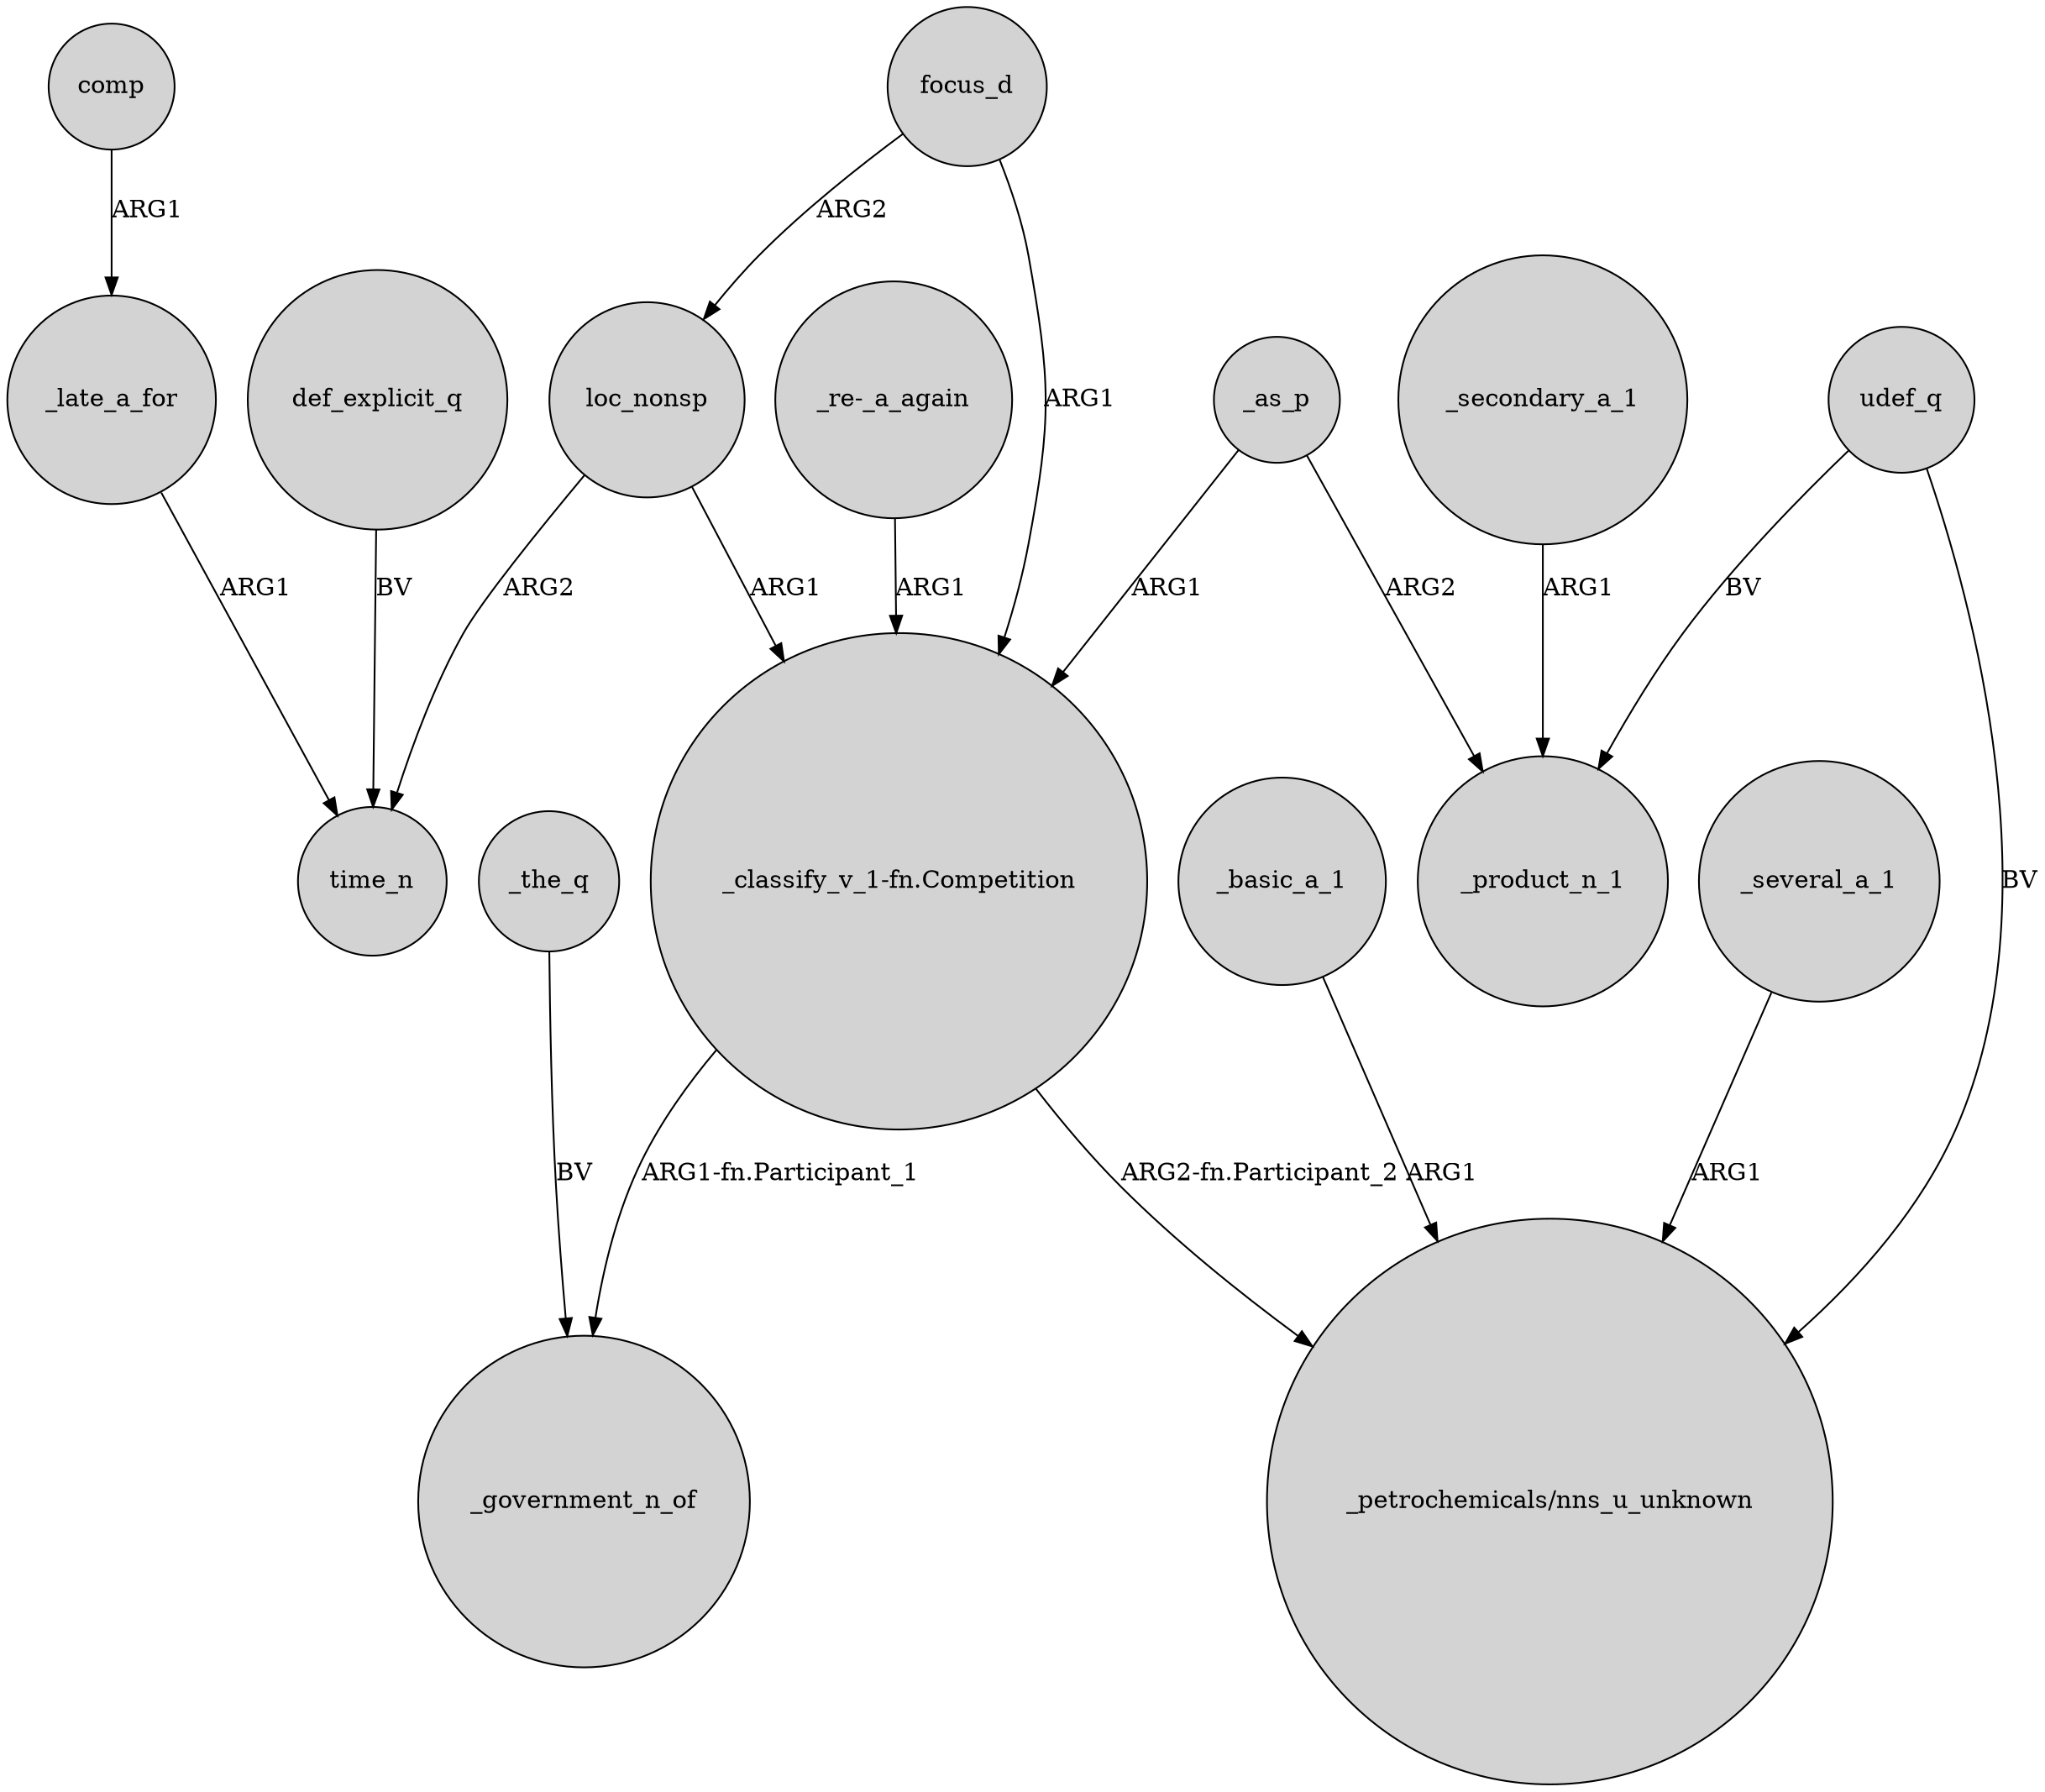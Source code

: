 digraph {
	node [shape=circle style=filled]
	_late_a_for -> time_n [label=ARG1]
	"_classify_v_1-fn.Competition" -> _government_n_of [label="ARG1-fn.Participant_1"]
	comp -> _late_a_for [label=ARG1]
	udef_q -> _product_n_1 [label=BV]
	def_explicit_q -> time_n [label=BV]
	loc_nonsp -> time_n [label=ARG2]
	focus_d -> loc_nonsp [label=ARG2]
	"_classify_v_1-fn.Competition" -> "_petrochemicals/nns_u_unknown" [label="ARG2-fn.Participant_2"]
	_as_p -> "_classify_v_1-fn.Competition" [label=ARG1]
	_secondary_a_1 -> _product_n_1 [label=ARG1]
	_as_p -> _product_n_1 [label=ARG2]
	loc_nonsp -> "_classify_v_1-fn.Competition" [label=ARG1]
	_basic_a_1 -> "_petrochemicals/nns_u_unknown" [label=ARG1]
	"_re-_a_again" -> "_classify_v_1-fn.Competition" [label=ARG1]
	udef_q -> "_petrochemicals/nns_u_unknown" [label=BV]
	_the_q -> _government_n_of [label=BV]
	_several_a_1 -> "_petrochemicals/nns_u_unknown" [label=ARG1]
	focus_d -> "_classify_v_1-fn.Competition" [label=ARG1]
}
